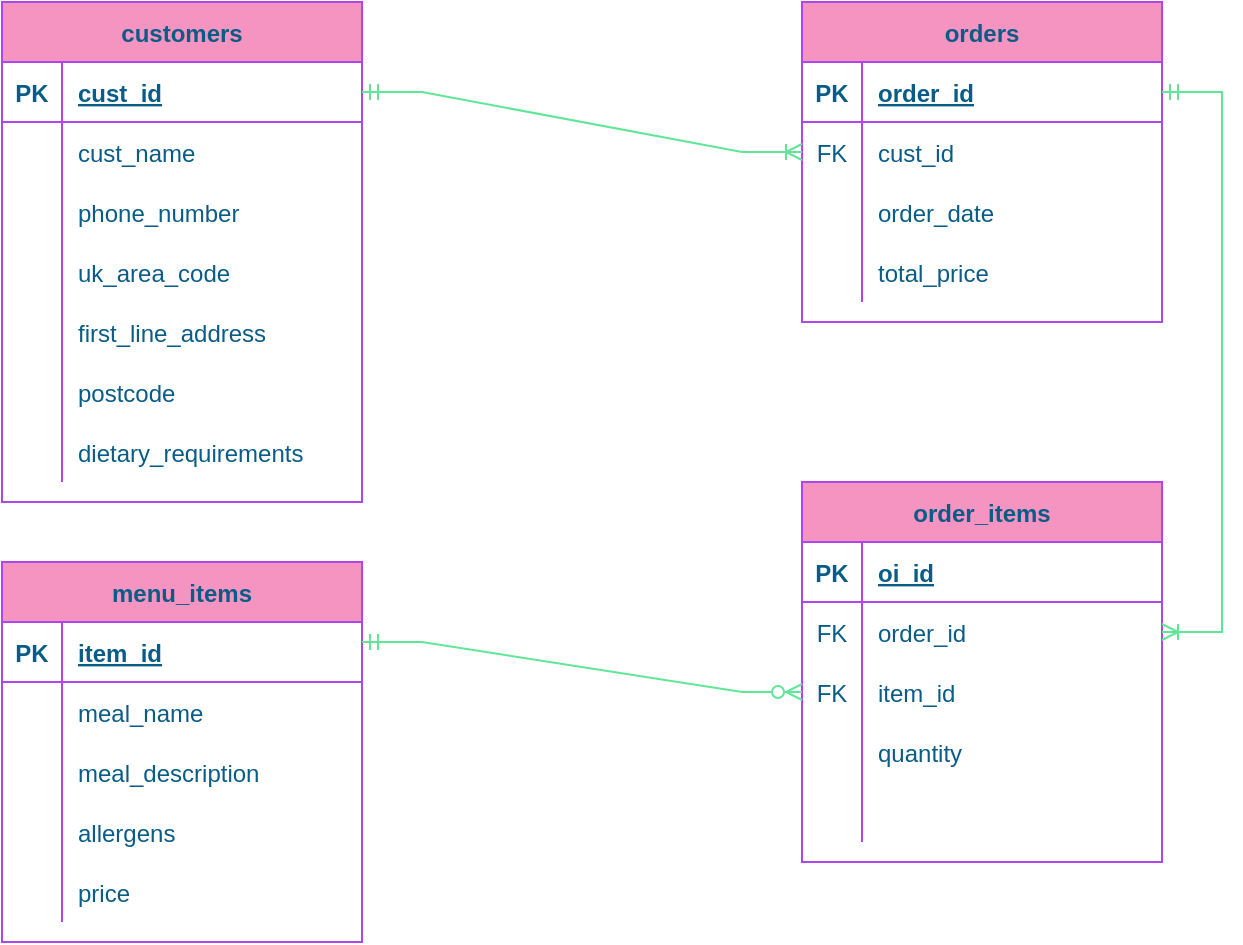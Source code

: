 <mxfile version="20.3.3" type="device"><diagram id="R2lEEEUBdFMjLlhIrx00" name="Page-1"><mxGraphModel dx="901" dy="529" grid="1" gridSize="10" guides="1" tooltips="1" connect="1" arrows="1" fold="1" page="1" pageScale="1" pageWidth="850" pageHeight="1100" math="0" shadow="0" extFonts="Permanent Marker^https://fonts.googleapis.com/css?family=Permanent+Marker"><root><mxCell id="0"/><mxCell id="1" parent="0"/><mxCell id="0M4MJWy0cJc1L4jFKcQq-1" value="customers" style="shape=table;startSize=30;container=1;collapsible=1;childLayout=tableLayout;fixedRows=1;rowLines=0;fontStyle=1;align=center;resizeLast=1;fillColor=#F694C1;strokeColor=#AF45ED;fontColor=#095C86;" vertex="1" parent="1"><mxGeometry x="120" y="40" width="180" height="250" as="geometry"/></mxCell><mxCell id="0M4MJWy0cJc1L4jFKcQq-2" value="" style="shape=tableRow;horizontal=0;startSize=0;swimlaneHead=0;swimlaneBody=0;fillColor=none;collapsible=0;dropTarget=0;points=[[0,0.5],[1,0.5]];portConstraint=eastwest;top=0;left=0;right=0;bottom=1;strokeColor=#AF45ED;fontColor=#095C86;" vertex="1" parent="0M4MJWy0cJc1L4jFKcQq-1"><mxGeometry y="30" width="180" height="30" as="geometry"/></mxCell><mxCell id="0M4MJWy0cJc1L4jFKcQq-3" value="PK" style="shape=partialRectangle;connectable=0;fillColor=none;top=0;left=0;bottom=0;right=0;fontStyle=1;overflow=hidden;strokeColor=#AF45ED;fontColor=#095C86;" vertex="1" parent="0M4MJWy0cJc1L4jFKcQq-2"><mxGeometry width="30" height="30" as="geometry"><mxRectangle width="30" height="30" as="alternateBounds"/></mxGeometry></mxCell><mxCell id="0M4MJWy0cJc1L4jFKcQq-4" value="cust_id" style="shape=partialRectangle;connectable=0;fillColor=none;top=0;left=0;bottom=0;right=0;align=left;spacingLeft=6;fontStyle=5;overflow=hidden;strokeColor=#AF45ED;fontColor=#095C86;" vertex="1" parent="0M4MJWy0cJc1L4jFKcQq-2"><mxGeometry x="30" width="150" height="30" as="geometry"><mxRectangle width="150" height="30" as="alternateBounds"/></mxGeometry></mxCell><mxCell id="0M4MJWy0cJc1L4jFKcQq-5" value="" style="shape=tableRow;horizontal=0;startSize=0;swimlaneHead=0;swimlaneBody=0;fillColor=none;collapsible=0;dropTarget=0;points=[[0,0.5],[1,0.5]];portConstraint=eastwest;top=0;left=0;right=0;bottom=0;strokeColor=#AF45ED;fontColor=#095C86;" vertex="1" parent="0M4MJWy0cJc1L4jFKcQq-1"><mxGeometry y="60" width="180" height="30" as="geometry"/></mxCell><mxCell id="0M4MJWy0cJc1L4jFKcQq-6" value="" style="shape=partialRectangle;connectable=0;fillColor=none;top=0;left=0;bottom=0;right=0;editable=1;overflow=hidden;strokeColor=#AF45ED;fontColor=#095C86;" vertex="1" parent="0M4MJWy0cJc1L4jFKcQq-5"><mxGeometry width="30" height="30" as="geometry"><mxRectangle width="30" height="30" as="alternateBounds"/></mxGeometry></mxCell><mxCell id="0M4MJWy0cJc1L4jFKcQq-7" value="cust_name" style="shape=partialRectangle;connectable=0;fillColor=none;top=0;left=0;bottom=0;right=0;align=left;spacingLeft=6;overflow=hidden;strokeColor=#AF45ED;fontColor=#095C86;" vertex="1" parent="0M4MJWy0cJc1L4jFKcQq-5"><mxGeometry x="30" width="150" height="30" as="geometry"><mxRectangle width="150" height="30" as="alternateBounds"/></mxGeometry></mxCell><mxCell id="0M4MJWy0cJc1L4jFKcQq-8" value="" style="shape=tableRow;horizontal=0;startSize=0;swimlaneHead=0;swimlaneBody=0;fillColor=none;collapsible=0;dropTarget=0;points=[[0,0.5],[1,0.5]];portConstraint=eastwest;top=0;left=0;right=0;bottom=0;strokeColor=#AF45ED;fontColor=#095C86;" vertex="1" parent="0M4MJWy0cJc1L4jFKcQq-1"><mxGeometry y="90" width="180" height="30" as="geometry"/></mxCell><mxCell id="0M4MJWy0cJc1L4jFKcQq-9" value="" style="shape=partialRectangle;connectable=0;fillColor=none;top=0;left=0;bottom=0;right=0;editable=1;overflow=hidden;strokeColor=#AF45ED;fontColor=#095C86;" vertex="1" parent="0M4MJWy0cJc1L4jFKcQq-8"><mxGeometry width="30" height="30" as="geometry"><mxRectangle width="30" height="30" as="alternateBounds"/></mxGeometry></mxCell><mxCell id="0M4MJWy0cJc1L4jFKcQq-10" value="phone_number" style="shape=partialRectangle;connectable=0;fillColor=none;top=0;left=0;bottom=0;right=0;align=left;spacingLeft=6;overflow=hidden;strokeColor=#AF45ED;fontColor=#095C86;" vertex="1" parent="0M4MJWy0cJc1L4jFKcQq-8"><mxGeometry x="30" width="150" height="30" as="geometry"><mxRectangle width="150" height="30" as="alternateBounds"/></mxGeometry></mxCell><mxCell id="0M4MJWy0cJc1L4jFKcQq-11" value="" style="shape=tableRow;horizontal=0;startSize=0;swimlaneHead=0;swimlaneBody=0;fillColor=none;collapsible=0;dropTarget=0;points=[[0,0.5],[1,0.5]];portConstraint=eastwest;top=0;left=0;right=0;bottom=0;strokeColor=#AF45ED;fontColor=#095C86;" vertex="1" parent="0M4MJWy0cJc1L4jFKcQq-1"><mxGeometry y="120" width="180" height="30" as="geometry"/></mxCell><mxCell id="0M4MJWy0cJc1L4jFKcQq-12" value="" style="shape=partialRectangle;connectable=0;fillColor=none;top=0;left=0;bottom=0;right=0;editable=1;overflow=hidden;strokeColor=#AF45ED;fontColor=#095C86;" vertex="1" parent="0M4MJWy0cJc1L4jFKcQq-11"><mxGeometry width="30" height="30" as="geometry"><mxRectangle width="30" height="30" as="alternateBounds"/></mxGeometry></mxCell><mxCell id="0M4MJWy0cJc1L4jFKcQq-13" value="uk_area_code" style="shape=partialRectangle;connectable=0;fillColor=none;top=0;left=0;bottom=0;right=0;align=left;spacingLeft=6;overflow=hidden;strokeColor=#AF45ED;fontColor=#095C86;" vertex="1" parent="0M4MJWy0cJc1L4jFKcQq-11"><mxGeometry x="30" width="150" height="30" as="geometry"><mxRectangle width="150" height="30" as="alternateBounds"/></mxGeometry></mxCell><mxCell id="0M4MJWy0cJc1L4jFKcQq-14" style="shape=tableRow;horizontal=0;startSize=0;swimlaneHead=0;swimlaneBody=0;fillColor=none;collapsible=0;dropTarget=0;points=[[0,0.5],[1,0.5]];portConstraint=eastwest;top=0;left=0;right=0;bottom=0;strokeColor=#AF45ED;fontColor=#095C86;" vertex="1" parent="0M4MJWy0cJc1L4jFKcQq-1"><mxGeometry y="150" width="180" height="30" as="geometry"/></mxCell><mxCell id="0M4MJWy0cJc1L4jFKcQq-15" style="shape=partialRectangle;connectable=0;fillColor=none;top=0;left=0;bottom=0;right=0;editable=1;overflow=hidden;strokeColor=#AF45ED;fontColor=#095C86;" vertex="1" parent="0M4MJWy0cJc1L4jFKcQq-14"><mxGeometry width="30" height="30" as="geometry"><mxRectangle width="30" height="30" as="alternateBounds"/></mxGeometry></mxCell><mxCell id="0M4MJWy0cJc1L4jFKcQq-16" value="first_line_address" style="shape=partialRectangle;connectable=0;fillColor=none;top=0;left=0;bottom=0;right=0;align=left;spacingLeft=6;overflow=hidden;strokeColor=#AF45ED;fontColor=#095C86;" vertex="1" parent="0M4MJWy0cJc1L4jFKcQq-14"><mxGeometry x="30" width="150" height="30" as="geometry"><mxRectangle width="150" height="30" as="alternateBounds"/></mxGeometry></mxCell><mxCell id="0M4MJWy0cJc1L4jFKcQq-20" style="shape=tableRow;horizontal=0;startSize=0;swimlaneHead=0;swimlaneBody=0;fillColor=none;collapsible=0;dropTarget=0;points=[[0,0.5],[1,0.5]];portConstraint=eastwest;top=0;left=0;right=0;bottom=0;strokeColor=#AF45ED;fontColor=#095C86;" vertex="1" parent="0M4MJWy0cJc1L4jFKcQq-1"><mxGeometry y="180" width="180" height="30" as="geometry"/></mxCell><mxCell id="0M4MJWy0cJc1L4jFKcQq-21" style="shape=partialRectangle;connectable=0;fillColor=none;top=0;left=0;bottom=0;right=0;editable=1;overflow=hidden;strokeColor=#AF45ED;fontColor=#095C86;" vertex="1" parent="0M4MJWy0cJc1L4jFKcQq-20"><mxGeometry width="30" height="30" as="geometry"><mxRectangle width="30" height="30" as="alternateBounds"/></mxGeometry></mxCell><mxCell id="0M4MJWy0cJc1L4jFKcQq-22" value="postcode" style="shape=partialRectangle;connectable=0;fillColor=none;top=0;left=0;bottom=0;right=0;align=left;spacingLeft=6;overflow=hidden;strokeColor=#AF45ED;fontColor=#095C86;" vertex="1" parent="0M4MJWy0cJc1L4jFKcQq-20"><mxGeometry x="30" width="150" height="30" as="geometry"><mxRectangle width="150" height="30" as="alternateBounds"/></mxGeometry></mxCell><mxCell id="0M4MJWy0cJc1L4jFKcQq-17" style="shape=tableRow;horizontal=0;startSize=0;swimlaneHead=0;swimlaneBody=0;fillColor=none;collapsible=0;dropTarget=0;points=[[0,0.5],[1,0.5]];portConstraint=eastwest;top=0;left=0;right=0;bottom=0;strokeColor=#AF45ED;fontColor=#095C86;" vertex="1" parent="0M4MJWy0cJc1L4jFKcQq-1"><mxGeometry y="210" width="180" height="30" as="geometry"/></mxCell><mxCell id="0M4MJWy0cJc1L4jFKcQq-18" style="shape=partialRectangle;connectable=0;fillColor=none;top=0;left=0;bottom=0;right=0;editable=1;overflow=hidden;strokeColor=#AF45ED;fontColor=#095C86;" vertex="1" parent="0M4MJWy0cJc1L4jFKcQq-17"><mxGeometry width="30" height="30" as="geometry"><mxRectangle width="30" height="30" as="alternateBounds"/></mxGeometry></mxCell><mxCell id="0M4MJWy0cJc1L4jFKcQq-19" value="dietary_requirements" style="shape=partialRectangle;connectable=0;fillColor=none;top=0;left=0;bottom=0;right=0;align=left;spacingLeft=6;overflow=hidden;strokeColor=#AF45ED;fontColor=#095C86;" vertex="1" parent="0M4MJWy0cJc1L4jFKcQq-17"><mxGeometry x="30" width="150" height="30" as="geometry"><mxRectangle width="150" height="30" as="alternateBounds"/></mxGeometry></mxCell><mxCell id="0M4MJWy0cJc1L4jFKcQq-23" value="menu_items" style="shape=table;startSize=30;container=1;collapsible=1;childLayout=tableLayout;fixedRows=1;rowLines=0;fontStyle=1;align=center;resizeLast=1;strokeColor=#AF45ED;fontColor=#095C86;fillColor=#F694C1;" vertex="1" parent="1"><mxGeometry x="120" y="320" width="180" height="190" as="geometry"/></mxCell><mxCell id="0M4MJWy0cJc1L4jFKcQq-24" value="" style="shape=tableRow;horizontal=0;startSize=0;swimlaneHead=0;swimlaneBody=0;fillColor=none;collapsible=0;dropTarget=0;points=[[0,0.5],[1,0.5]];portConstraint=eastwest;top=0;left=0;right=0;bottom=1;strokeColor=#AF45ED;fontColor=#095C86;" vertex="1" parent="0M4MJWy0cJc1L4jFKcQq-23"><mxGeometry y="30" width="180" height="30" as="geometry"/></mxCell><mxCell id="0M4MJWy0cJc1L4jFKcQq-25" value="PK" style="shape=partialRectangle;connectable=0;fillColor=none;top=0;left=0;bottom=0;right=0;fontStyle=1;overflow=hidden;strokeColor=#AF45ED;fontColor=#095C86;" vertex="1" parent="0M4MJWy0cJc1L4jFKcQq-24"><mxGeometry width="30" height="30" as="geometry"><mxRectangle width="30" height="30" as="alternateBounds"/></mxGeometry></mxCell><mxCell id="0M4MJWy0cJc1L4jFKcQq-26" value="item_id" style="shape=partialRectangle;connectable=0;fillColor=none;top=0;left=0;bottom=0;right=0;align=left;spacingLeft=6;fontStyle=5;overflow=hidden;strokeColor=#AF45ED;fontColor=#095C86;" vertex="1" parent="0M4MJWy0cJc1L4jFKcQq-24"><mxGeometry x="30" width="150" height="30" as="geometry"><mxRectangle width="150" height="30" as="alternateBounds"/></mxGeometry></mxCell><mxCell id="0M4MJWy0cJc1L4jFKcQq-27" value="" style="shape=tableRow;horizontal=0;startSize=0;swimlaneHead=0;swimlaneBody=0;fillColor=none;collapsible=0;dropTarget=0;points=[[0,0.5],[1,0.5]];portConstraint=eastwest;top=0;left=0;right=0;bottom=0;strokeColor=#AF45ED;fontColor=#095C86;" vertex="1" parent="0M4MJWy0cJc1L4jFKcQq-23"><mxGeometry y="60" width="180" height="30" as="geometry"/></mxCell><mxCell id="0M4MJWy0cJc1L4jFKcQq-28" value="" style="shape=partialRectangle;connectable=0;fillColor=none;top=0;left=0;bottom=0;right=0;editable=1;overflow=hidden;strokeColor=#AF45ED;fontColor=#095C86;" vertex="1" parent="0M4MJWy0cJc1L4jFKcQq-27"><mxGeometry width="30" height="30" as="geometry"><mxRectangle width="30" height="30" as="alternateBounds"/></mxGeometry></mxCell><mxCell id="0M4MJWy0cJc1L4jFKcQq-29" value="meal_name" style="shape=partialRectangle;connectable=0;fillColor=none;top=0;left=0;bottom=0;right=0;align=left;spacingLeft=6;overflow=hidden;strokeColor=#AF45ED;fontColor=#095C86;" vertex="1" parent="0M4MJWy0cJc1L4jFKcQq-27"><mxGeometry x="30" width="150" height="30" as="geometry"><mxRectangle width="150" height="30" as="alternateBounds"/></mxGeometry></mxCell><mxCell id="0M4MJWy0cJc1L4jFKcQq-30" value="" style="shape=tableRow;horizontal=0;startSize=0;swimlaneHead=0;swimlaneBody=0;fillColor=none;collapsible=0;dropTarget=0;points=[[0,0.5],[1,0.5]];portConstraint=eastwest;top=0;left=0;right=0;bottom=0;strokeColor=#AF45ED;fontColor=#095C86;" vertex="1" parent="0M4MJWy0cJc1L4jFKcQq-23"><mxGeometry y="90" width="180" height="30" as="geometry"/></mxCell><mxCell id="0M4MJWy0cJc1L4jFKcQq-31" value="" style="shape=partialRectangle;connectable=0;fillColor=none;top=0;left=0;bottom=0;right=0;editable=1;overflow=hidden;strokeColor=#AF45ED;fontColor=#095C86;" vertex="1" parent="0M4MJWy0cJc1L4jFKcQq-30"><mxGeometry width="30" height="30" as="geometry"><mxRectangle width="30" height="30" as="alternateBounds"/></mxGeometry></mxCell><mxCell id="0M4MJWy0cJc1L4jFKcQq-32" value="meal_description" style="shape=partialRectangle;connectable=0;fillColor=none;top=0;left=0;bottom=0;right=0;align=left;spacingLeft=6;overflow=hidden;strokeColor=#AF45ED;fontColor=#095C86;" vertex="1" parent="0M4MJWy0cJc1L4jFKcQq-30"><mxGeometry x="30" width="150" height="30" as="geometry"><mxRectangle width="150" height="30" as="alternateBounds"/></mxGeometry></mxCell><mxCell id="0M4MJWy0cJc1L4jFKcQq-33" value="" style="shape=tableRow;horizontal=0;startSize=0;swimlaneHead=0;swimlaneBody=0;fillColor=none;collapsible=0;dropTarget=0;points=[[0,0.5],[1,0.5]];portConstraint=eastwest;top=0;left=0;right=0;bottom=0;strokeColor=#AF45ED;fontColor=#095C86;" vertex="1" parent="0M4MJWy0cJc1L4jFKcQq-23"><mxGeometry y="120" width="180" height="30" as="geometry"/></mxCell><mxCell id="0M4MJWy0cJc1L4jFKcQq-34" value="" style="shape=partialRectangle;connectable=0;fillColor=none;top=0;left=0;bottom=0;right=0;editable=1;overflow=hidden;strokeColor=#AF45ED;fontColor=#095C86;" vertex="1" parent="0M4MJWy0cJc1L4jFKcQq-33"><mxGeometry width="30" height="30" as="geometry"><mxRectangle width="30" height="30" as="alternateBounds"/></mxGeometry></mxCell><mxCell id="0M4MJWy0cJc1L4jFKcQq-35" value="allergens" style="shape=partialRectangle;connectable=0;fillColor=none;top=0;left=0;bottom=0;right=0;align=left;spacingLeft=6;overflow=hidden;strokeColor=#AF45ED;fontColor=#095C86;" vertex="1" parent="0M4MJWy0cJc1L4jFKcQq-33"><mxGeometry x="30" width="150" height="30" as="geometry"><mxRectangle width="150" height="30" as="alternateBounds"/></mxGeometry></mxCell><mxCell id="0M4MJWy0cJc1L4jFKcQq-36" style="shape=tableRow;horizontal=0;startSize=0;swimlaneHead=0;swimlaneBody=0;fillColor=none;collapsible=0;dropTarget=0;points=[[0,0.5],[1,0.5]];portConstraint=eastwest;top=0;left=0;right=0;bottom=0;strokeColor=#AF45ED;fontColor=#095C86;" vertex="1" parent="0M4MJWy0cJc1L4jFKcQq-23"><mxGeometry y="150" width="180" height="30" as="geometry"/></mxCell><mxCell id="0M4MJWy0cJc1L4jFKcQq-37" style="shape=partialRectangle;connectable=0;fillColor=none;top=0;left=0;bottom=0;right=0;editable=1;overflow=hidden;strokeColor=#AF45ED;fontColor=#095C86;" vertex="1" parent="0M4MJWy0cJc1L4jFKcQq-36"><mxGeometry width="30" height="30" as="geometry"><mxRectangle width="30" height="30" as="alternateBounds"/></mxGeometry></mxCell><mxCell id="0M4MJWy0cJc1L4jFKcQq-38" value="price" style="shape=partialRectangle;connectable=0;fillColor=none;top=0;left=0;bottom=0;right=0;align=left;spacingLeft=6;overflow=hidden;strokeColor=#AF45ED;fontColor=#095C86;" vertex="1" parent="0M4MJWy0cJc1L4jFKcQq-36"><mxGeometry x="30" width="150" height="30" as="geometry"><mxRectangle width="150" height="30" as="alternateBounds"/></mxGeometry></mxCell><mxCell id="0M4MJWy0cJc1L4jFKcQq-39" value="order_items" style="shape=table;startSize=30;container=1;collapsible=1;childLayout=tableLayout;fixedRows=1;rowLines=0;fontStyle=1;align=center;resizeLast=1;strokeColor=#AF45ED;fontColor=#095C86;fillColor=#F694C1;" vertex="1" parent="1"><mxGeometry x="520" y="280" width="180" height="190" as="geometry"/></mxCell><mxCell id="0M4MJWy0cJc1L4jFKcQq-40" value="" style="shape=tableRow;horizontal=0;startSize=0;swimlaneHead=0;swimlaneBody=0;fillColor=none;collapsible=0;dropTarget=0;points=[[0,0.5],[1,0.5]];portConstraint=eastwest;top=0;left=0;right=0;bottom=1;strokeColor=#AF45ED;fontColor=#095C86;" vertex="1" parent="0M4MJWy0cJc1L4jFKcQq-39"><mxGeometry y="30" width="180" height="30" as="geometry"/></mxCell><mxCell id="0M4MJWy0cJc1L4jFKcQq-41" value="PK" style="shape=partialRectangle;connectable=0;fillColor=none;top=0;left=0;bottom=0;right=0;fontStyle=1;overflow=hidden;strokeColor=#AF45ED;fontColor=#095C86;" vertex="1" parent="0M4MJWy0cJc1L4jFKcQq-40"><mxGeometry width="30" height="30" as="geometry"><mxRectangle width="30" height="30" as="alternateBounds"/></mxGeometry></mxCell><mxCell id="0M4MJWy0cJc1L4jFKcQq-42" value="oi_id" style="shape=partialRectangle;connectable=0;fillColor=none;top=0;left=0;bottom=0;right=0;align=left;spacingLeft=6;fontStyle=5;overflow=hidden;strokeColor=#AF45ED;fontColor=#095C86;" vertex="1" parent="0M4MJWy0cJc1L4jFKcQq-40"><mxGeometry x="30" width="150" height="30" as="geometry"><mxRectangle width="150" height="30" as="alternateBounds"/></mxGeometry></mxCell><mxCell id="0M4MJWy0cJc1L4jFKcQq-43" value="" style="shape=tableRow;horizontal=0;startSize=0;swimlaneHead=0;swimlaneBody=0;fillColor=none;collapsible=0;dropTarget=0;points=[[0,0.5],[1,0.5]];portConstraint=eastwest;top=0;left=0;right=0;bottom=0;strokeColor=#AF45ED;fontColor=#095C86;" vertex="1" parent="0M4MJWy0cJc1L4jFKcQq-39"><mxGeometry y="60" width="180" height="30" as="geometry"/></mxCell><mxCell id="0M4MJWy0cJc1L4jFKcQq-44" value="FK" style="shape=partialRectangle;connectable=0;fillColor=none;top=0;left=0;bottom=0;right=0;editable=1;overflow=hidden;strokeColor=#AF45ED;fontColor=#095C86;" vertex="1" parent="0M4MJWy0cJc1L4jFKcQq-43"><mxGeometry width="30" height="30" as="geometry"><mxRectangle width="30" height="30" as="alternateBounds"/></mxGeometry></mxCell><mxCell id="0M4MJWy0cJc1L4jFKcQq-45" value="order_id" style="shape=partialRectangle;connectable=0;fillColor=none;top=0;left=0;bottom=0;right=0;align=left;spacingLeft=6;overflow=hidden;strokeColor=#AF45ED;fontColor=#095C86;" vertex="1" parent="0M4MJWy0cJc1L4jFKcQq-43"><mxGeometry x="30" width="150" height="30" as="geometry"><mxRectangle width="150" height="30" as="alternateBounds"/></mxGeometry></mxCell><mxCell id="0M4MJWy0cJc1L4jFKcQq-46" value="" style="shape=tableRow;horizontal=0;startSize=0;swimlaneHead=0;swimlaneBody=0;fillColor=none;collapsible=0;dropTarget=0;points=[[0,0.5],[1,0.5]];portConstraint=eastwest;top=0;left=0;right=0;bottom=0;strokeColor=#AF45ED;fontColor=#095C86;" vertex="1" parent="0M4MJWy0cJc1L4jFKcQq-39"><mxGeometry y="90" width="180" height="30" as="geometry"/></mxCell><mxCell id="0M4MJWy0cJc1L4jFKcQq-47" value="FK" style="shape=partialRectangle;connectable=0;fillColor=none;top=0;left=0;bottom=0;right=0;editable=1;overflow=hidden;strokeColor=#AF45ED;fontColor=#095C86;" vertex="1" parent="0M4MJWy0cJc1L4jFKcQq-46"><mxGeometry width="30" height="30" as="geometry"><mxRectangle width="30" height="30" as="alternateBounds"/></mxGeometry></mxCell><mxCell id="0M4MJWy0cJc1L4jFKcQq-48" value="item_id" style="shape=partialRectangle;connectable=0;fillColor=none;top=0;left=0;bottom=0;right=0;align=left;spacingLeft=6;overflow=hidden;strokeColor=#AF45ED;fontColor=#095C86;" vertex="1" parent="0M4MJWy0cJc1L4jFKcQq-46"><mxGeometry x="30" width="150" height="30" as="geometry"><mxRectangle width="150" height="30" as="alternateBounds"/></mxGeometry></mxCell><mxCell id="0M4MJWy0cJc1L4jFKcQq-49" value="" style="shape=tableRow;horizontal=0;startSize=0;swimlaneHead=0;swimlaneBody=0;fillColor=none;collapsible=0;dropTarget=0;points=[[0,0.5],[1,0.5]];portConstraint=eastwest;top=0;left=0;right=0;bottom=0;strokeColor=#AF45ED;fontColor=#095C86;" vertex="1" parent="0M4MJWy0cJc1L4jFKcQq-39"><mxGeometry y="120" width="180" height="30" as="geometry"/></mxCell><mxCell id="0M4MJWy0cJc1L4jFKcQq-50" value="" style="shape=partialRectangle;connectable=0;fillColor=none;top=0;left=0;bottom=0;right=0;editable=1;overflow=hidden;strokeColor=#AF45ED;fontColor=#095C86;" vertex="1" parent="0M4MJWy0cJc1L4jFKcQq-49"><mxGeometry width="30" height="30" as="geometry"><mxRectangle width="30" height="30" as="alternateBounds"/></mxGeometry></mxCell><mxCell id="0M4MJWy0cJc1L4jFKcQq-51" value="quantity" style="shape=partialRectangle;connectable=0;fillColor=none;top=0;left=0;bottom=0;right=0;align=left;spacingLeft=6;overflow=hidden;strokeColor=#AF45ED;fontColor=#095C86;" vertex="1" parent="0M4MJWy0cJc1L4jFKcQq-49"><mxGeometry x="30" width="150" height="30" as="geometry"><mxRectangle width="150" height="30" as="alternateBounds"/></mxGeometry></mxCell><mxCell id="0M4MJWy0cJc1L4jFKcQq-67" style="shape=tableRow;horizontal=0;startSize=0;swimlaneHead=0;swimlaneBody=0;fillColor=none;collapsible=0;dropTarget=0;points=[[0,0.5],[1,0.5]];portConstraint=eastwest;top=0;left=0;right=0;bottom=0;strokeColor=#AF45ED;fontColor=#095C86;" vertex="1" parent="0M4MJWy0cJc1L4jFKcQq-39"><mxGeometry y="150" width="180" height="30" as="geometry"/></mxCell><mxCell id="0M4MJWy0cJc1L4jFKcQq-68" style="shape=partialRectangle;connectable=0;fillColor=none;top=0;left=0;bottom=0;right=0;editable=1;overflow=hidden;strokeColor=#AF45ED;fontColor=#095C86;" vertex="1" parent="0M4MJWy0cJc1L4jFKcQq-67"><mxGeometry width="30" height="30" as="geometry"><mxRectangle width="30" height="30" as="alternateBounds"/></mxGeometry></mxCell><mxCell id="0M4MJWy0cJc1L4jFKcQq-69" style="shape=partialRectangle;connectable=0;fillColor=none;top=0;left=0;bottom=0;right=0;align=left;spacingLeft=6;overflow=hidden;strokeColor=#AF45ED;fontColor=#095C86;" vertex="1" parent="0M4MJWy0cJc1L4jFKcQq-67"><mxGeometry x="30" width="150" height="30" as="geometry"><mxRectangle width="150" height="30" as="alternateBounds"/></mxGeometry></mxCell><mxCell id="0M4MJWy0cJc1L4jFKcQq-52" value="orders" style="shape=table;startSize=30;container=1;collapsible=1;childLayout=tableLayout;fixedRows=1;rowLines=0;fontStyle=1;align=center;resizeLast=1;strokeColor=#AF45ED;fontColor=#095C86;fillColor=#F694C1;" vertex="1" parent="1"><mxGeometry x="520" y="40" width="180" height="160" as="geometry"/></mxCell><mxCell id="0M4MJWy0cJc1L4jFKcQq-53" value="" style="shape=tableRow;horizontal=0;startSize=0;swimlaneHead=0;swimlaneBody=0;fillColor=none;collapsible=0;dropTarget=0;points=[[0,0.5],[1,0.5]];portConstraint=eastwest;top=0;left=0;right=0;bottom=1;strokeColor=#AF45ED;fontColor=#095C86;" vertex="1" parent="0M4MJWy0cJc1L4jFKcQq-52"><mxGeometry y="30" width="180" height="30" as="geometry"/></mxCell><mxCell id="0M4MJWy0cJc1L4jFKcQq-54" value="PK" style="shape=partialRectangle;connectable=0;fillColor=none;top=0;left=0;bottom=0;right=0;fontStyle=1;overflow=hidden;strokeColor=#AF45ED;fontColor=#095C86;" vertex="1" parent="0M4MJWy0cJc1L4jFKcQq-53"><mxGeometry width="30" height="30" as="geometry"><mxRectangle width="30" height="30" as="alternateBounds"/></mxGeometry></mxCell><mxCell id="0M4MJWy0cJc1L4jFKcQq-55" value="order_id" style="shape=partialRectangle;connectable=0;fillColor=none;top=0;left=0;bottom=0;right=0;align=left;spacingLeft=6;fontStyle=5;overflow=hidden;strokeColor=#AF45ED;fontColor=#095C86;" vertex="1" parent="0M4MJWy0cJc1L4jFKcQq-53"><mxGeometry x="30" width="150" height="30" as="geometry"><mxRectangle width="150" height="30" as="alternateBounds"/></mxGeometry></mxCell><mxCell id="0M4MJWy0cJc1L4jFKcQq-56" value="" style="shape=tableRow;horizontal=0;startSize=0;swimlaneHead=0;swimlaneBody=0;fillColor=none;collapsible=0;dropTarget=0;points=[[0,0.5],[1,0.5]];portConstraint=eastwest;top=0;left=0;right=0;bottom=0;strokeColor=#AF45ED;fontColor=#095C86;" vertex="1" parent="0M4MJWy0cJc1L4jFKcQq-52"><mxGeometry y="60" width="180" height="30" as="geometry"/></mxCell><mxCell id="0M4MJWy0cJc1L4jFKcQq-57" value="FK" style="shape=partialRectangle;connectable=0;fillColor=none;top=0;left=0;bottom=0;right=0;editable=1;overflow=hidden;strokeColor=#AF45ED;fontColor=#095C86;" vertex="1" parent="0M4MJWy0cJc1L4jFKcQq-56"><mxGeometry width="30" height="30" as="geometry"><mxRectangle width="30" height="30" as="alternateBounds"/></mxGeometry></mxCell><mxCell id="0M4MJWy0cJc1L4jFKcQq-58" value="cust_id" style="shape=partialRectangle;connectable=0;fillColor=none;top=0;left=0;bottom=0;right=0;align=left;spacingLeft=6;overflow=hidden;strokeColor=#AF45ED;fontColor=#095C86;" vertex="1" parent="0M4MJWy0cJc1L4jFKcQq-56"><mxGeometry x="30" width="150" height="30" as="geometry"><mxRectangle width="150" height="30" as="alternateBounds"/></mxGeometry></mxCell><mxCell id="0M4MJWy0cJc1L4jFKcQq-59" value="" style="shape=tableRow;horizontal=0;startSize=0;swimlaneHead=0;swimlaneBody=0;fillColor=none;collapsible=0;dropTarget=0;points=[[0,0.5],[1,0.5]];portConstraint=eastwest;top=0;left=0;right=0;bottom=0;strokeColor=#AF45ED;fontColor=#095C86;" vertex="1" parent="0M4MJWy0cJc1L4jFKcQq-52"><mxGeometry y="90" width="180" height="30" as="geometry"/></mxCell><mxCell id="0M4MJWy0cJc1L4jFKcQq-60" value="" style="shape=partialRectangle;connectable=0;fillColor=none;top=0;left=0;bottom=0;right=0;editable=1;overflow=hidden;strokeColor=#AF45ED;fontColor=#095C86;" vertex="1" parent="0M4MJWy0cJc1L4jFKcQq-59"><mxGeometry width="30" height="30" as="geometry"><mxRectangle width="30" height="30" as="alternateBounds"/></mxGeometry></mxCell><mxCell id="0M4MJWy0cJc1L4jFKcQq-61" value="order_date" style="shape=partialRectangle;connectable=0;fillColor=none;top=0;left=0;bottom=0;right=0;align=left;spacingLeft=6;overflow=hidden;strokeColor=#AF45ED;fontColor=#095C86;" vertex="1" parent="0M4MJWy0cJc1L4jFKcQq-59"><mxGeometry x="30" width="150" height="30" as="geometry"><mxRectangle width="150" height="30" as="alternateBounds"/></mxGeometry></mxCell><mxCell id="0M4MJWy0cJc1L4jFKcQq-62" value="" style="shape=tableRow;horizontal=0;startSize=0;swimlaneHead=0;swimlaneBody=0;fillColor=none;collapsible=0;dropTarget=0;points=[[0,0.5],[1,0.5]];portConstraint=eastwest;top=0;left=0;right=0;bottom=0;strokeColor=#AF45ED;fontColor=#095C86;" vertex="1" parent="0M4MJWy0cJc1L4jFKcQq-52"><mxGeometry y="120" width="180" height="30" as="geometry"/></mxCell><mxCell id="0M4MJWy0cJc1L4jFKcQq-63" value="" style="shape=partialRectangle;connectable=0;fillColor=none;top=0;left=0;bottom=0;right=0;editable=1;overflow=hidden;strokeColor=#AF45ED;fontColor=#095C86;" vertex="1" parent="0M4MJWy0cJc1L4jFKcQq-62"><mxGeometry width="30" height="30" as="geometry"><mxRectangle width="30" height="30" as="alternateBounds"/></mxGeometry></mxCell><mxCell id="0M4MJWy0cJc1L4jFKcQq-64" value="total_price" style="shape=partialRectangle;connectable=0;fillColor=none;top=0;left=0;bottom=0;right=0;align=left;spacingLeft=6;overflow=hidden;strokeColor=#AF45ED;fontColor=#095C86;" vertex="1" parent="0M4MJWy0cJc1L4jFKcQq-62"><mxGeometry x="30" width="150" height="30" as="geometry"><mxRectangle width="150" height="30" as="alternateBounds"/></mxGeometry></mxCell><mxCell id="0M4MJWy0cJc1L4jFKcQq-71" value="" style="edgeStyle=entityRelationEdgeStyle;fontSize=12;html=1;endArrow=ERoneToMany;startArrow=ERmandOne;rounded=0;strokeColor=#60E696;fontColor=#095C86;fillColor=#F694C1;entryX=0;entryY=0.5;entryDx=0;entryDy=0;exitX=1;exitY=0.5;exitDx=0;exitDy=0;" edge="1" parent="1" source="0M4MJWy0cJc1L4jFKcQq-2" target="0M4MJWy0cJc1L4jFKcQq-56"><mxGeometry width="100" height="100" relative="1" as="geometry"><mxPoint x="360" y="180" as="sourcePoint"/><mxPoint x="460" y="80" as="targetPoint"/></mxGeometry></mxCell><mxCell id="0M4MJWy0cJc1L4jFKcQq-72" value="" style="edgeStyle=entityRelationEdgeStyle;fontSize=12;html=1;endArrow=ERoneToMany;startArrow=ERmandOne;rounded=0;strokeColor=#60E696;fontColor=#095C86;fillColor=#F694C1;exitX=1;exitY=0.5;exitDx=0;exitDy=0;entryX=1;entryY=0.5;entryDx=0;entryDy=0;" edge="1" parent="1" source="0M4MJWy0cJc1L4jFKcQq-53" target="0M4MJWy0cJc1L4jFKcQq-43"><mxGeometry width="100" height="100" relative="1" as="geometry"><mxPoint x="710" y="190" as="sourcePoint"/><mxPoint x="810" y="90" as="targetPoint"/></mxGeometry></mxCell><mxCell id="0M4MJWy0cJc1L4jFKcQq-73" value="" style="edgeStyle=entityRelationEdgeStyle;fontSize=12;html=1;endArrow=ERzeroToMany;startArrow=ERmandOne;rounded=0;strokeColor=#60E696;fontColor=#095C86;fillColor=#F694C1;entryX=0;entryY=0.5;entryDx=0;entryDy=0;exitX=1;exitY=0.333;exitDx=0;exitDy=0;exitPerimeter=0;" edge="1" parent="1" source="0M4MJWy0cJc1L4jFKcQq-24" target="0M4MJWy0cJc1L4jFKcQq-46"><mxGeometry width="100" height="100" relative="1" as="geometry"><mxPoint x="300" y="370" as="sourcePoint"/><mxPoint x="400" y="270" as="targetPoint"/></mxGeometry></mxCell></root></mxGraphModel></diagram></mxfile>